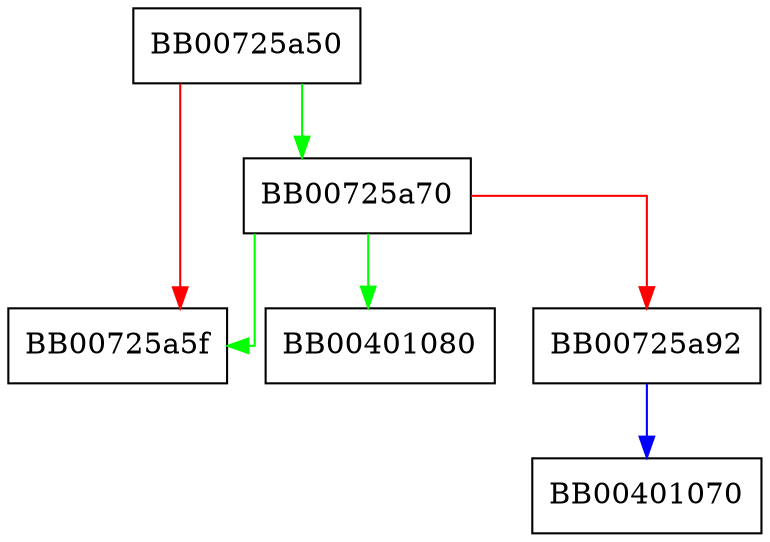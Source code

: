 digraph bn_copy_words {
  node [shape="box"];
  graph [splines=ortho];
  BB00725a50 -> BB00725a70 [color="green"];
  BB00725a50 -> BB00725a5f [color="red"];
  BB00725a70 -> BB00401080 [color="green"];
  BB00725a70 -> BB00725a5f [color="green"];
  BB00725a70 -> BB00725a92 [color="red"];
  BB00725a92 -> BB00401070 [color="blue"];
}